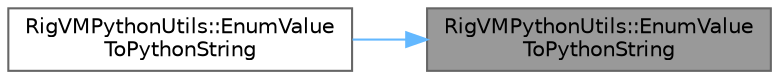 digraph "RigVMPythonUtils::EnumValueToPythonString"
{
 // INTERACTIVE_SVG=YES
 // LATEX_PDF_SIZE
  bgcolor="transparent";
  edge [fontname=Helvetica,fontsize=10,labelfontname=Helvetica,labelfontsize=10];
  node [fontname=Helvetica,fontsize=10,shape=box,height=0.2,width=0.4];
  rankdir="RL";
  Node1 [id="Node000001",label="RigVMPythonUtils::EnumValue\lToPythonString",height=0.2,width=0.4,color="gray40", fillcolor="grey60", style="filled", fontcolor="black",tooltip=" "];
  Node1 -> Node2 [id="edge1_Node000001_Node000002",dir="back",color="steelblue1",style="solid",tooltip=" "];
  Node2 [id="Node000002",label="RigVMPythonUtils::EnumValue\lToPythonString",height=0.2,width=0.4,color="grey40", fillcolor="white", style="filled",URL="$d2/d57/namespaceRigVMPythonUtils.html#a77b586fbbc0c9d56830b2bcd6c772642",tooltip=" "];
}
